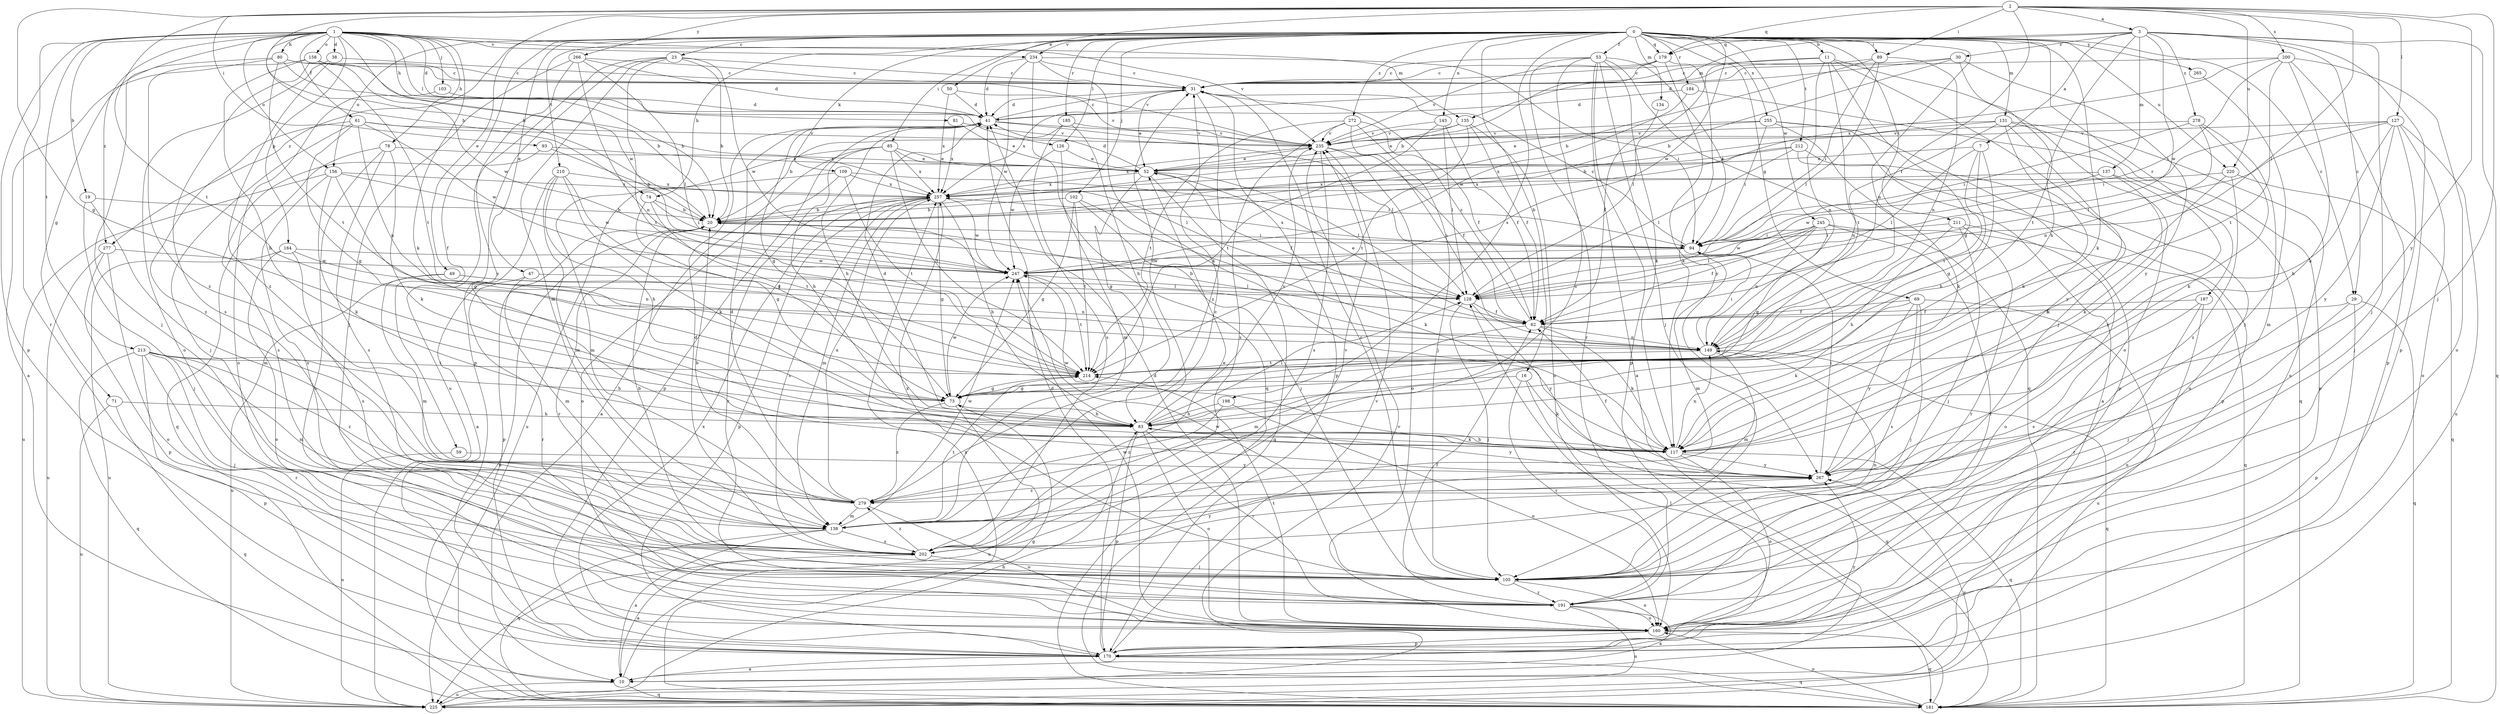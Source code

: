strict digraph  {
0;
1;
2;
3;
7;
10;
11;
16;
19;
20;
23;
29;
30;
31;
38;
41;
47;
49;
50;
52;
53;
59;
61;
62;
69;
71;
73;
74;
78;
80;
81;
83;
85;
89;
93;
94;
102;
103;
105;
109;
117;
126;
127;
128;
131;
134;
135;
137;
138;
143;
149;
156;
158;
160;
164;
170;
179;
181;
184;
185;
187;
191;
198;
200;
202;
210;
211;
212;
213;
214;
220;
225;
234;
235;
245;
247;
255;
257;
265;
266;
267;
272;
277;
278;
279;
0 -> 11  [label=b];
0 -> 16  [label=b];
0 -> 23  [label=c];
0 -> 29  [label=c];
0 -> 47  [label=e];
0 -> 53  [label=f];
0 -> 59  [label=f];
0 -> 69  [label=g];
0 -> 74  [label=h];
0 -> 85  [label=i];
0 -> 89  [label=i];
0 -> 102  [label=j];
0 -> 109  [label=k];
0 -> 117  [label=k];
0 -> 126  [label=l];
0 -> 131  [label=m];
0 -> 134  [label=m];
0 -> 143  [label=n];
0 -> 149  [label=n];
0 -> 156  [label=o];
0 -> 179  [label=q];
0 -> 184  [label=r];
0 -> 185  [label=r];
0 -> 187  [label=r];
0 -> 198  [label=s];
0 -> 210  [label=t];
0 -> 211  [label=t];
0 -> 212  [label=t];
0 -> 220  [label=u];
0 -> 234  [label=v];
0 -> 245  [label=w];
0 -> 247  [label=w];
0 -> 255  [label=x];
0 -> 265  [label=y];
0 -> 272  [label=z];
0 -> 277  [label=z];
1 -> 19  [label=b];
1 -> 38  [label=d];
1 -> 41  [label=d];
1 -> 61  [label=f];
1 -> 71  [label=g];
1 -> 74  [label=h];
1 -> 78  [label=h];
1 -> 80  [label=h];
1 -> 81  [label=h];
1 -> 103  [label=j];
1 -> 117  [label=k];
1 -> 126  [label=l];
1 -> 135  [label=m];
1 -> 156  [label=o];
1 -> 158  [label=o];
1 -> 164  [label=p];
1 -> 170  [label=p];
1 -> 191  [label=r];
1 -> 213  [label=t];
1 -> 234  [label=v];
1 -> 235  [label=v];
1 -> 247  [label=w];
1 -> 277  [label=z];
2 -> 3  [label=a];
2 -> 20  [label=b];
2 -> 49  [label=e];
2 -> 50  [label=e];
2 -> 62  [label=f];
2 -> 73  [label=g];
2 -> 89  [label=i];
2 -> 93  [label=i];
2 -> 105  [label=j];
2 -> 127  [label=l];
2 -> 128  [label=l];
2 -> 179  [label=q];
2 -> 200  [label=s];
2 -> 214  [label=t];
2 -> 220  [label=u];
2 -> 266  [label=y];
2 -> 267  [label=y];
3 -> 7  [label=a];
3 -> 29  [label=c];
3 -> 30  [label=c];
3 -> 83  [label=h];
3 -> 105  [label=j];
3 -> 135  [label=m];
3 -> 137  [label=m];
3 -> 170  [label=p];
3 -> 179  [label=q];
3 -> 181  [label=q];
3 -> 247  [label=w];
3 -> 278  [label=z];
7 -> 52  [label=e];
7 -> 73  [label=g];
7 -> 83  [label=h];
7 -> 128  [label=l];
7 -> 214  [label=t];
10 -> 73  [label=g];
10 -> 181  [label=q];
10 -> 225  [label=u];
11 -> 31  [label=c];
11 -> 73  [label=g];
11 -> 105  [label=j];
11 -> 128  [label=l];
11 -> 149  [label=n];
11 -> 160  [label=o];
11 -> 214  [label=t];
16 -> 73  [label=g];
16 -> 117  [label=k];
16 -> 181  [label=q];
16 -> 191  [label=r];
19 -> 20  [label=b];
19 -> 105  [label=j];
19 -> 138  [label=m];
20 -> 94  [label=i];
20 -> 170  [label=p];
20 -> 191  [label=r];
23 -> 20  [label=b];
23 -> 31  [label=c];
23 -> 138  [label=m];
23 -> 170  [label=p];
23 -> 214  [label=t];
23 -> 225  [label=u];
23 -> 247  [label=w];
29 -> 62  [label=f];
29 -> 105  [label=j];
29 -> 170  [label=p];
29 -> 181  [label=q];
30 -> 20  [label=b];
30 -> 31  [label=c];
30 -> 41  [label=d];
30 -> 214  [label=t];
30 -> 267  [label=y];
31 -> 41  [label=d];
31 -> 52  [label=e];
31 -> 170  [label=p];
31 -> 257  [label=x];
31 -> 279  [label=z];
38 -> 31  [label=c];
38 -> 160  [label=o];
38 -> 279  [label=z];
41 -> 31  [label=c];
41 -> 73  [label=g];
41 -> 83  [label=h];
41 -> 128  [label=l];
41 -> 170  [label=p];
41 -> 235  [label=v];
47 -> 128  [label=l];
47 -> 138  [label=m];
47 -> 191  [label=r];
49 -> 128  [label=l];
49 -> 138  [label=m];
49 -> 149  [label=n];
49 -> 225  [label=u];
50 -> 41  [label=d];
50 -> 235  [label=v];
50 -> 257  [label=x];
52 -> 41  [label=d];
52 -> 62  [label=f];
52 -> 73  [label=g];
52 -> 128  [label=l];
52 -> 181  [label=q];
52 -> 257  [label=x];
53 -> 10  [label=a];
53 -> 31  [label=c];
53 -> 94  [label=i];
53 -> 105  [label=j];
53 -> 117  [label=k];
53 -> 170  [label=p];
53 -> 181  [label=q];
53 -> 191  [label=r];
53 -> 279  [label=z];
59 -> 225  [label=u];
59 -> 267  [label=y];
61 -> 73  [label=g];
61 -> 105  [label=j];
61 -> 149  [label=n];
61 -> 235  [label=v];
61 -> 247  [label=w];
61 -> 257  [label=x];
61 -> 279  [label=z];
62 -> 20  [label=b];
62 -> 31  [label=c];
62 -> 52  [label=e];
62 -> 117  [label=k];
62 -> 138  [label=m];
62 -> 149  [label=n];
69 -> 62  [label=f];
69 -> 105  [label=j];
69 -> 117  [label=k];
69 -> 202  [label=s];
69 -> 225  [label=u];
69 -> 267  [label=y];
71 -> 83  [label=h];
71 -> 181  [label=q];
71 -> 225  [label=u];
73 -> 83  [label=h];
73 -> 225  [label=u];
73 -> 247  [label=w];
73 -> 279  [label=z];
74 -> 20  [label=b];
74 -> 73  [label=g];
74 -> 94  [label=i];
74 -> 214  [label=t];
78 -> 52  [label=e];
78 -> 117  [label=k];
78 -> 160  [label=o];
78 -> 181  [label=q];
78 -> 202  [label=s];
80 -> 10  [label=a];
80 -> 20  [label=b];
80 -> 31  [label=c];
80 -> 105  [label=j];
80 -> 214  [label=t];
80 -> 235  [label=v];
81 -> 52  [label=e];
81 -> 235  [label=v];
81 -> 257  [label=x];
83 -> 31  [label=c];
83 -> 41  [label=d];
83 -> 117  [label=k];
83 -> 128  [label=l];
83 -> 160  [label=o];
83 -> 170  [label=p];
83 -> 191  [label=r];
83 -> 235  [label=v];
83 -> 267  [label=y];
85 -> 10  [label=a];
85 -> 52  [label=e];
85 -> 83  [label=h];
85 -> 128  [label=l];
85 -> 214  [label=t];
85 -> 225  [label=u];
85 -> 257  [label=x];
89 -> 20  [label=b];
89 -> 31  [label=c];
89 -> 94  [label=i];
89 -> 128  [label=l];
89 -> 149  [label=n];
93 -> 20  [label=b];
93 -> 52  [label=e];
93 -> 202  [label=s];
94 -> 31  [label=c];
94 -> 138  [label=m];
94 -> 247  [label=w];
94 -> 257  [label=x];
102 -> 20  [label=b];
102 -> 73  [label=g];
102 -> 105  [label=j];
102 -> 117  [label=k];
102 -> 214  [label=t];
103 -> 41  [label=d];
103 -> 160  [label=o];
105 -> 31  [label=c];
105 -> 149  [label=n];
105 -> 160  [label=o];
105 -> 191  [label=r];
105 -> 247  [label=w];
105 -> 257  [label=x];
109 -> 94  [label=i];
109 -> 138  [label=m];
109 -> 160  [label=o];
109 -> 214  [label=t];
109 -> 257  [label=x];
117 -> 83  [label=h];
117 -> 149  [label=n];
117 -> 160  [label=o];
117 -> 181  [label=q];
117 -> 247  [label=w];
117 -> 267  [label=y];
126 -> 52  [label=e];
126 -> 138  [label=m];
126 -> 247  [label=w];
127 -> 83  [label=h];
127 -> 94  [label=i];
127 -> 105  [label=j];
127 -> 128  [label=l];
127 -> 160  [label=o];
127 -> 225  [label=u];
127 -> 235  [label=v];
127 -> 267  [label=y];
128 -> 62  [label=f];
128 -> 105  [label=j];
128 -> 267  [label=y];
131 -> 20  [label=b];
131 -> 117  [label=k];
131 -> 149  [label=n];
131 -> 160  [label=o];
131 -> 170  [label=p];
131 -> 235  [label=v];
131 -> 267  [label=y];
134 -> 62  [label=f];
135 -> 52  [label=e];
135 -> 62  [label=f];
135 -> 160  [label=o];
135 -> 214  [label=t];
135 -> 235  [label=v];
137 -> 117  [label=k];
137 -> 247  [label=w];
137 -> 257  [label=x];
137 -> 267  [label=y];
138 -> 10  [label=a];
138 -> 31  [label=c];
138 -> 181  [label=q];
138 -> 202  [label=s];
138 -> 214  [label=t];
138 -> 247  [label=w];
143 -> 62  [label=f];
143 -> 128  [label=l];
143 -> 214  [label=t];
143 -> 235  [label=v];
149 -> 94  [label=i];
149 -> 138  [label=m];
149 -> 181  [label=q];
149 -> 214  [label=t];
156 -> 73  [label=g];
156 -> 117  [label=k];
156 -> 202  [label=s];
156 -> 225  [label=u];
156 -> 247  [label=w];
156 -> 257  [label=x];
158 -> 20  [label=b];
158 -> 31  [label=c];
158 -> 83  [label=h];
158 -> 202  [label=s];
158 -> 214  [label=t];
158 -> 247  [label=w];
158 -> 279  [label=z];
160 -> 41  [label=d];
160 -> 170  [label=p];
160 -> 181  [label=q];
160 -> 214  [label=t];
160 -> 247  [label=w];
164 -> 149  [label=n];
164 -> 160  [label=o];
164 -> 202  [label=s];
164 -> 225  [label=u];
164 -> 247  [label=w];
170 -> 10  [label=a];
170 -> 41  [label=d];
170 -> 181  [label=q];
170 -> 235  [label=v];
170 -> 257  [label=x];
170 -> 267  [label=y];
179 -> 20  [label=b];
179 -> 31  [label=c];
179 -> 117  [label=k];
179 -> 235  [label=v];
179 -> 267  [label=y];
181 -> 20  [label=b];
181 -> 128  [label=l];
181 -> 160  [label=o];
181 -> 257  [label=x];
184 -> 41  [label=d];
184 -> 181  [label=q];
184 -> 247  [label=w];
185 -> 20  [label=b];
185 -> 83  [label=h];
185 -> 202  [label=s];
185 -> 235  [label=v];
187 -> 62  [label=f];
187 -> 160  [label=o];
187 -> 191  [label=r];
187 -> 202  [label=s];
191 -> 10  [label=a];
191 -> 62  [label=f];
191 -> 160  [label=o];
191 -> 225  [label=u];
191 -> 257  [label=x];
198 -> 83  [label=h];
198 -> 160  [label=o];
198 -> 279  [label=z];
200 -> 31  [label=c];
200 -> 94  [label=i];
200 -> 117  [label=k];
200 -> 160  [label=o];
200 -> 170  [label=p];
200 -> 214  [label=t];
200 -> 257  [label=x];
202 -> 10  [label=a];
202 -> 20  [label=b];
202 -> 41  [label=d];
202 -> 52  [label=e];
202 -> 105  [label=j];
202 -> 235  [label=v];
202 -> 267  [label=y];
202 -> 279  [label=z];
210 -> 10  [label=a];
210 -> 73  [label=g];
210 -> 83  [label=h];
210 -> 117  [label=k];
210 -> 138  [label=m];
210 -> 257  [label=x];
211 -> 83  [label=h];
211 -> 94  [label=i];
211 -> 105  [label=j];
211 -> 160  [label=o];
211 -> 191  [label=r];
212 -> 52  [label=e];
212 -> 128  [label=l];
212 -> 160  [label=o];
212 -> 170  [label=p];
212 -> 257  [label=x];
213 -> 83  [label=h];
213 -> 105  [label=j];
213 -> 138  [label=m];
213 -> 170  [label=p];
213 -> 181  [label=q];
213 -> 191  [label=r];
213 -> 214  [label=t];
213 -> 279  [label=z];
214 -> 73  [label=g];
220 -> 117  [label=k];
220 -> 181  [label=q];
220 -> 257  [label=x];
220 -> 279  [label=z];
225 -> 83  [label=h];
225 -> 235  [label=v];
225 -> 267  [label=y];
234 -> 31  [label=c];
234 -> 41  [label=d];
234 -> 94  [label=i];
234 -> 117  [label=k];
234 -> 181  [label=q];
234 -> 247  [label=w];
235 -> 52  [label=e];
235 -> 62  [label=f];
235 -> 160  [label=o];
235 -> 202  [label=s];
235 -> 257  [label=x];
245 -> 62  [label=f];
245 -> 73  [label=g];
245 -> 94  [label=i];
245 -> 128  [label=l];
245 -> 149  [label=n];
245 -> 181  [label=q];
245 -> 191  [label=r];
245 -> 247  [label=w];
247 -> 128  [label=l];
247 -> 214  [label=t];
255 -> 10  [label=a];
255 -> 52  [label=e];
255 -> 94  [label=i];
255 -> 117  [label=k];
255 -> 170  [label=p];
255 -> 235  [label=v];
257 -> 20  [label=b];
257 -> 73  [label=g];
257 -> 83  [label=h];
257 -> 138  [label=m];
257 -> 170  [label=p];
257 -> 202  [label=s];
257 -> 247  [label=w];
265 -> 105  [label=j];
266 -> 31  [label=c];
266 -> 41  [label=d];
266 -> 105  [label=j];
266 -> 128  [label=l];
266 -> 149  [label=n];
266 -> 267  [label=y];
267 -> 62  [label=f];
267 -> 94  [label=i];
267 -> 279  [label=z];
272 -> 62  [label=f];
272 -> 105  [label=j];
272 -> 149  [label=n];
272 -> 202  [label=s];
272 -> 214  [label=t];
272 -> 235  [label=v];
277 -> 160  [label=o];
277 -> 170  [label=p];
277 -> 225  [label=u];
277 -> 247  [label=w];
278 -> 94  [label=i];
278 -> 117  [label=k];
278 -> 138  [label=m];
278 -> 149  [label=n];
278 -> 235  [label=v];
279 -> 20  [label=b];
279 -> 41  [label=d];
279 -> 138  [label=m];
279 -> 160  [label=o];
279 -> 257  [label=x];
}
